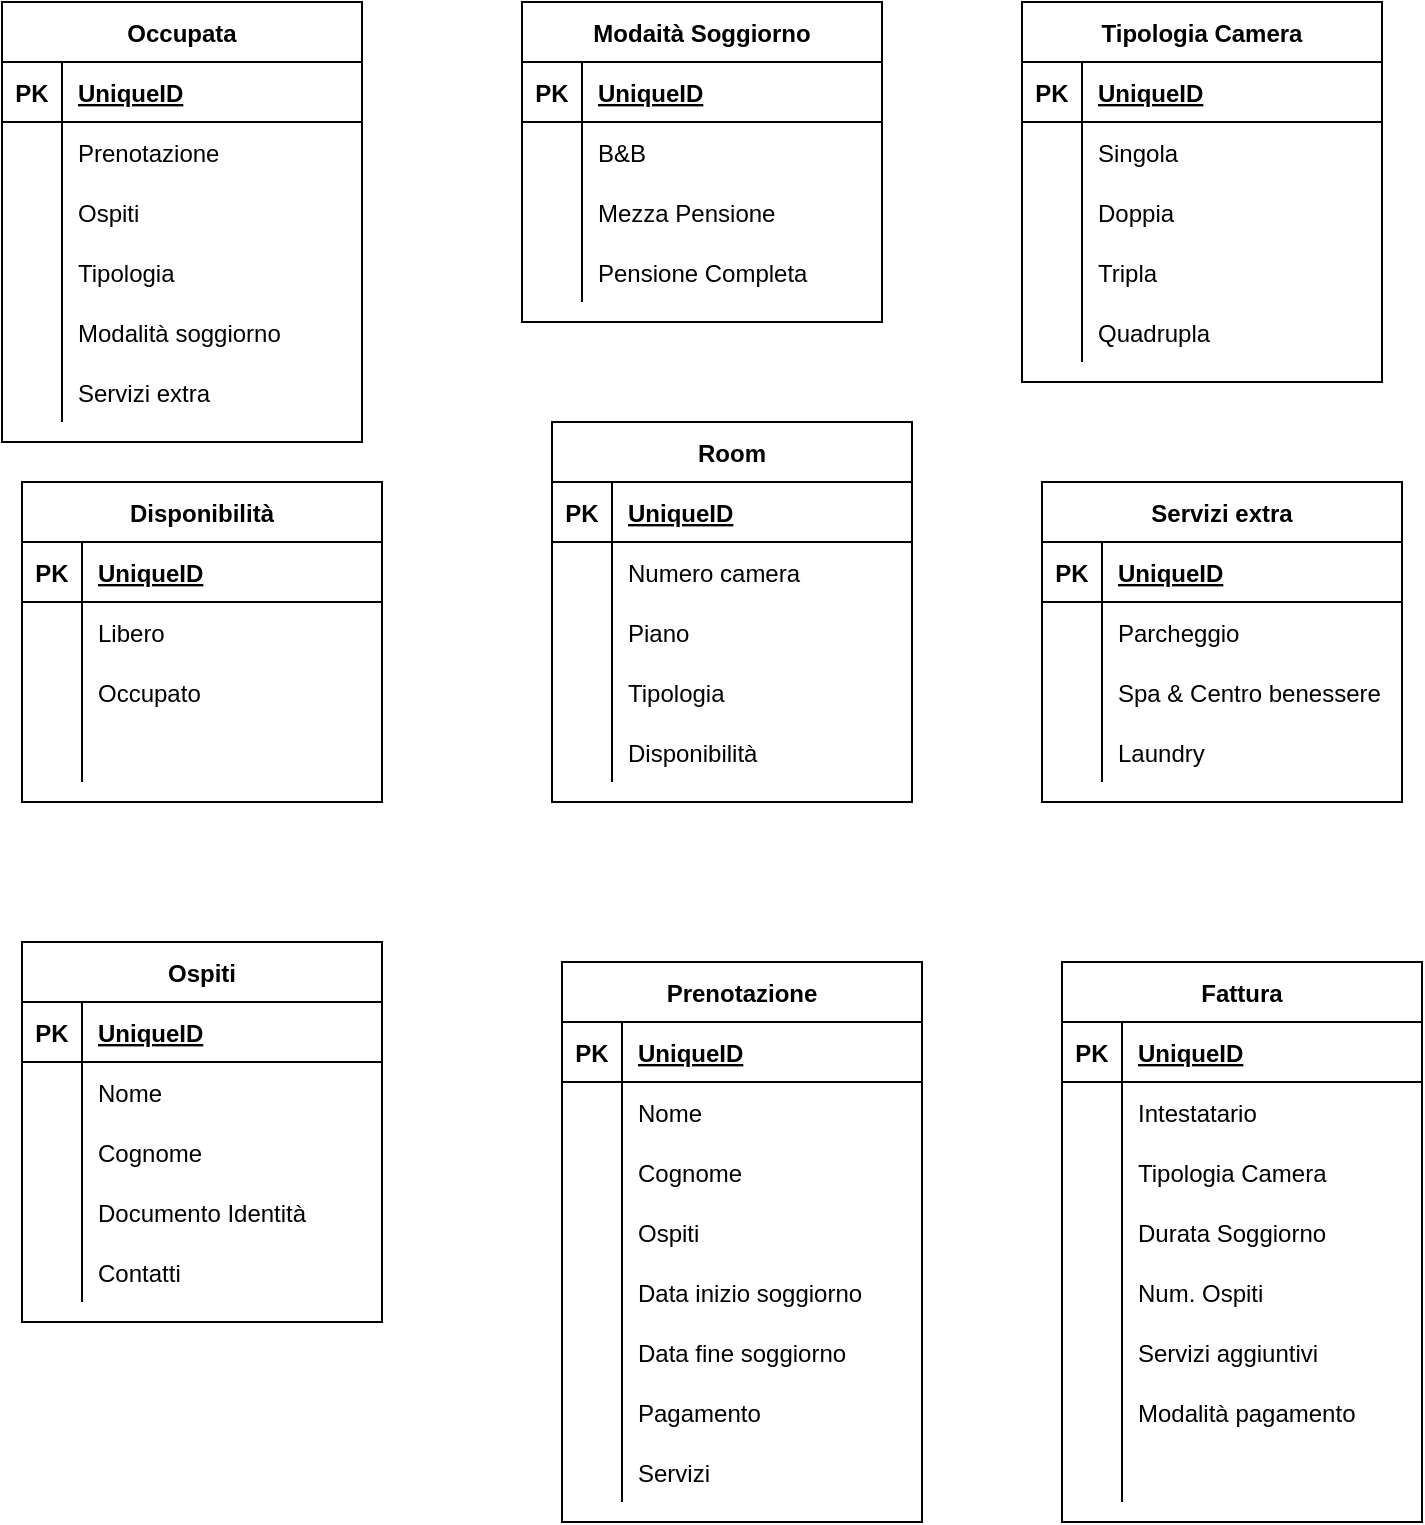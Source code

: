 <mxfile version="13.7.9" type="device"><diagram id="R2lEEEUBdFMjLlhIrx00" name="Page-1"><mxGraphModel dx="1086" dy="806" grid="1" gridSize="10" guides="1" tooltips="1" connect="1" arrows="1" fold="1" page="1" pageScale="1" pageWidth="850" pageHeight="1100" math="0" shadow="0" extFonts="Permanent Marker^https://fonts.googleapis.com/css?family=Permanent+Marker"><root><mxCell id="0"/><mxCell id="1" parent="0"/><mxCell id="8JOzGyw3Q2rwwjEbt0hc-1" value="Room" style="shape=table;startSize=30;container=1;collapsible=1;childLayout=tableLayout;fixedRows=1;rowLines=0;fontStyle=1;align=center;resizeLast=1;" vertex="1" parent="1"><mxGeometry x="335" y="290" width="180" height="190" as="geometry"/></mxCell><mxCell id="8JOzGyw3Q2rwwjEbt0hc-2" value="" style="shape=partialRectangle;collapsible=0;dropTarget=0;pointerEvents=0;fillColor=none;top=0;left=0;bottom=1;right=0;points=[[0,0.5],[1,0.5]];portConstraint=eastwest;" vertex="1" parent="8JOzGyw3Q2rwwjEbt0hc-1"><mxGeometry y="30" width="180" height="30" as="geometry"/></mxCell><mxCell id="8JOzGyw3Q2rwwjEbt0hc-3" value="PK" style="shape=partialRectangle;connectable=0;fillColor=none;top=0;left=0;bottom=0;right=0;fontStyle=1;overflow=hidden;" vertex="1" parent="8JOzGyw3Q2rwwjEbt0hc-2"><mxGeometry width="30" height="30" as="geometry"/></mxCell><mxCell id="8JOzGyw3Q2rwwjEbt0hc-4" value="UniqueID" style="shape=partialRectangle;connectable=0;fillColor=none;top=0;left=0;bottom=0;right=0;align=left;spacingLeft=6;fontStyle=5;overflow=hidden;" vertex="1" parent="8JOzGyw3Q2rwwjEbt0hc-2"><mxGeometry x="30" width="150" height="30" as="geometry"/></mxCell><mxCell id="8JOzGyw3Q2rwwjEbt0hc-5" value="" style="shape=partialRectangle;collapsible=0;dropTarget=0;pointerEvents=0;fillColor=none;top=0;left=0;bottom=0;right=0;points=[[0,0.5],[1,0.5]];portConstraint=eastwest;" vertex="1" parent="8JOzGyw3Q2rwwjEbt0hc-1"><mxGeometry y="60" width="180" height="30" as="geometry"/></mxCell><mxCell id="8JOzGyw3Q2rwwjEbt0hc-6" value="" style="shape=partialRectangle;connectable=0;fillColor=none;top=0;left=0;bottom=0;right=0;editable=1;overflow=hidden;" vertex="1" parent="8JOzGyw3Q2rwwjEbt0hc-5"><mxGeometry width="30" height="30" as="geometry"/></mxCell><mxCell id="8JOzGyw3Q2rwwjEbt0hc-7" value="Numero camera" style="shape=partialRectangle;connectable=0;fillColor=none;top=0;left=0;bottom=0;right=0;align=left;spacingLeft=6;overflow=hidden;" vertex="1" parent="8JOzGyw3Q2rwwjEbt0hc-5"><mxGeometry x="30" width="150" height="30" as="geometry"/></mxCell><mxCell id="8JOzGyw3Q2rwwjEbt0hc-8" value="" style="shape=partialRectangle;collapsible=0;dropTarget=0;pointerEvents=0;fillColor=none;top=0;left=0;bottom=0;right=0;points=[[0,0.5],[1,0.5]];portConstraint=eastwest;" vertex="1" parent="8JOzGyw3Q2rwwjEbt0hc-1"><mxGeometry y="90" width="180" height="30" as="geometry"/></mxCell><mxCell id="8JOzGyw3Q2rwwjEbt0hc-9" value="" style="shape=partialRectangle;connectable=0;fillColor=none;top=0;left=0;bottom=0;right=0;editable=1;overflow=hidden;" vertex="1" parent="8JOzGyw3Q2rwwjEbt0hc-8"><mxGeometry width="30" height="30" as="geometry"/></mxCell><mxCell id="8JOzGyw3Q2rwwjEbt0hc-10" value="Piano" style="shape=partialRectangle;connectable=0;fillColor=none;top=0;left=0;bottom=0;right=0;align=left;spacingLeft=6;overflow=hidden;" vertex="1" parent="8JOzGyw3Q2rwwjEbt0hc-8"><mxGeometry x="30" width="150" height="30" as="geometry"/></mxCell><mxCell id="8JOzGyw3Q2rwwjEbt0hc-18" style="shape=partialRectangle;collapsible=0;dropTarget=0;pointerEvents=0;fillColor=none;top=0;left=0;bottom=0;right=0;points=[[0,0.5],[1,0.5]];portConstraint=eastwest;" vertex="1" parent="8JOzGyw3Q2rwwjEbt0hc-1"><mxGeometry y="120" width="180" height="30" as="geometry"/></mxCell><mxCell id="8JOzGyw3Q2rwwjEbt0hc-19" style="shape=partialRectangle;connectable=0;fillColor=none;top=0;left=0;bottom=0;right=0;editable=1;overflow=hidden;" vertex="1" parent="8JOzGyw3Q2rwwjEbt0hc-18"><mxGeometry width="30" height="30" as="geometry"/></mxCell><mxCell id="8JOzGyw3Q2rwwjEbt0hc-20" value="Tipologia" style="shape=partialRectangle;connectable=0;fillColor=none;top=0;left=0;bottom=0;right=0;align=left;spacingLeft=6;overflow=hidden;" vertex="1" parent="8JOzGyw3Q2rwwjEbt0hc-18"><mxGeometry x="30" width="150" height="30" as="geometry"/></mxCell><mxCell id="8JOzGyw3Q2rwwjEbt0hc-11" value="" style="shape=partialRectangle;collapsible=0;dropTarget=0;pointerEvents=0;fillColor=none;top=0;left=0;bottom=0;right=0;points=[[0,0.5],[1,0.5]];portConstraint=eastwest;" vertex="1" parent="8JOzGyw3Q2rwwjEbt0hc-1"><mxGeometry y="150" width="180" height="30" as="geometry"/></mxCell><mxCell id="8JOzGyw3Q2rwwjEbt0hc-12" value="" style="shape=partialRectangle;connectable=0;fillColor=none;top=0;left=0;bottom=0;right=0;editable=1;overflow=hidden;" vertex="1" parent="8JOzGyw3Q2rwwjEbt0hc-11"><mxGeometry width="30" height="30" as="geometry"/></mxCell><mxCell id="8JOzGyw3Q2rwwjEbt0hc-13" value="Disponibilità" style="shape=partialRectangle;connectable=0;fillColor=none;top=0;left=0;bottom=0;right=0;align=left;spacingLeft=6;overflow=hidden;" vertex="1" parent="8JOzGyw3Q2rwwjEbt0hc-11"><mxGeometry x="30" width="150" height="30" as="geometry"/></mxCell><mxCell id="8JOzGyw3Q2rwwjEbt0hc-21" value="Tipologia Camera" style="shape=table;startSize=30;container=1;collapsible=1;childLayout=tableLayout;fixedRows=1;rowLines=0;fontStyle=1;align=center;resizeLast=1;" vertex="1" parent="1"><mxGeometry x="570" y="80" width="180" height="190" as="geometry"/></mxCell><mxCell id="8JOzGyw3Q2rwwjEbt0hc-22" value="" style="shape=partialRectangle;collapsible=0;dropTarget=0;pointerEvents=0;fillColor=none;top=0;left=0;bottom=1;right=0;points=[[0,0.5],[1,0.5]];portConstraint=eastwest;" vertex="1" parent="8JOzGyw3Q2rwwjEbt0hc-21"><mxGeometry y="30" width="180" height="30" as="geometry"/></mxCell><mxCell id="8JOzGyw3Q2rwwjEbt0hc-23" value="PK" style="shape=partialRectangle;connectable=0;fillColor=none;top=0;left=0;bottom=0;right=0;fontStyle=1;overflow=hidden;" vertex="1" parent="8JOzGyw3Q2rwwjEbt0hc-22"><mxGeometry width="30" height="30" as="geometry"/></mxCell><mxCell id="8JOzGyw3Q2rwwjEbt0hc-24" value="UniqueID" style="shape=partialRectangle;connectable=0;fillColor=none;top=0;left=0;bottom=0;right=0;align=left;spacingLeft=6;fontStyle=5;overflow=hidden;" vertex="1" parent="8JOzGyw3Q2rwwjEbt0hc-22"><mxGeometry x="30" width="150" height="30" as="geometry"/></mxCell><mxCell id="8JOzGyw3Q2rwwjEbt0hc-25" value="" style="shape=partialRectangle;collapsible=0;dropTarget=0;pointerEvents=0;fillColor=none;top=0;left=0;bottom=0;right=0;points=[[0,0.5],[1,0.5]];portConstraint=eastwest;" vertex="1" parent="8JOzGyw3Q2rwwjEbt0hc-21"><mxGeometry y="60" width="180" height="30" as="geometry"/></mxCell><mxCell id="8JOzGyw3Q2rwwjEbt0hc-26" value="" style="shape=partialRectangle;connectable=0;fillColor=none;top=0;left=0;bottom=0;right=0;editable=1;overflow=hidden;" vertex="1" parent="8JOzGyw3Q2rwwjEbt0hc-25"><mxGeometry width="30" height="30" as="geometry"/></mxCell><mxCell id="8JOzGyw3Q2rwwjEbt0hc-27" value="Singola" style="shape=partialRectangle;connectable=0;fillColor=none;top=0;left=0;bottom=0;right=0;align=left;spacingLeft=6;overflow=hidden;" vertex="1" parent="8JOzGyw3Q2rwwjEbt0hc-25"><mxGeometry x="30" width="150" height="30" as="geometry"/></mxCell><mxCell id="8JOzGyw3Q2rwwjEbt0hc-28" value="" style="shape=partialRectangle;collapsible=0;dropTarget=0;pointerEvents=0;fillColor=none;top=0;left=0;bottom=0;right=0;points=[[0,0.5],[1,0.5]];portConstraint=eastwest;" vertex="1" parent="8JOzGyw3Q2rwwjEbt0hc-21"><mxGeometry y="90" width="180" height="30" as="geometry"/></mxCell><mxCell id="8JOzGyw3Q2rwwjEbt0hc-29" value="" style="shape=partialRectangle;connectable=0;fillColor=none;top=0;left=0;bottom=0;right=0;editable=1;overflow=hidden;" vertex="1" parent="8JOzGyw3Q2rwwjEbt0hc-28"><mxGeometry width="30" height="30" as="geometry"/></mxCell><mxCell id="8JOzGyw3Q2rwwjEbt0hc-30" value="Doppia" style="shape=partialRectangle;connectable=0;fillColor=none;top=0;left=0;bottom=0;right=0;align=left;spacingLeft=6;overflow=hidden;" vertex="1" parent="8JOzGyw3Q2rwwjEbt0hc-28"><mxGeometry x="30" width="150" height="30" as="geometry"/></mxCell><mxCell id="8JOzGyw3Q2rwwjEbt0hc-31" value="" style="shape=partialRectangle;collapsible=0;dropTarget=0;pointerEvents=0;fillColor=none;top=0;left=0;bottom=0;right=0;points=[[0,0.5],[1,0.5]];portConstraint=eastwest;" vertex="1" parent="8JOzGyw3Q2rwwjEbt0hc-21"><mxGeometry y="120" width="180" height="30" as="geometry"/></mxCell><mxCell id="8JOzGyw3Q2rwwjEbt0hc-32" value="" style="shape=partialRectangle;connectable=0;fillColor=none;top=0;left=0;bottom=0;right=0;editable=1;overflow=hidden;" vertex="1" parent="8JOzGyw3Q2rwwjEbt0hc-31"><mxGeometry width="30" height="30" as="geometry"/></mxCell><mxCell id="8JOzGyw3Q2rwwjEbt0hc-33" value="Tripla" style="shape=partialRectangle;connectable=0;fillColor=none;top=0;left=0;bottom=0;right=0;align=left;spacingLeft=6;overflow=hidden;" vertex="1" parent="8JOzGyw3Q2rwwjEbt0hc-31"><mxGeometry x="30" width="150" height="30" as="geometry"/></mxCell><mxCell id="8JOzGyw3Q2rwwjEbt0hc-34" style="shape=partialRectangle;collapsible=0;dropTarget=0;pointerEvents=0;fillColor=none;top=0;left=0;bottom=0;right=0;points=[[0,0.5],[1,0.5]];portConstraint=eastwest;" vertex="1" parent="8JOzGyw3Q2rwwjEbt0hc-21"><mxGeometry y="150" width="180" height="30" as="geometry"/></mxCell><mxCell id="8JOzGyw3Q2rwwjEbt0hc-35" style="shape=partialRectangle;connectable=0;fillColor=none;top=0;left=0;bottom=0;right=0;editable=1;overflow=hidden;" vertex="1" parent="8JOzGyw3Q2rwwjEbt0hc-34"><mxGeometry width="30" height="30" as="geometry"/></mxCell><mxCell id="8JOzGyw3Q2rwwjEbt0hc-36" value="Quadrupla" style="shape=partialRectangle;connectable=0;fillColor=none;top=0;left=0;bottom=0;right=0;align=left;spacingLeft=6;overflow=hidden;" vertex="1" parent="8JOzGyw3Q2rwwjEbt0hc-34"><mxGeometry x="30" width="150" height="30" as="geometry"/></mxCell><mxCell id="8JOzGyw3Q2rwwjEbt0hc-50" value="Disponibilità" style="shape=table;startSize=30;container=1;collapsible=1;childLayout=tableLayout;fixedRows=1;rowLines=0;fontStyle=1;align=center;resizeLast=1;" vertex="1" parent="1"><mxGeometry x="70" y="320" width="180" height="160" as="geometry"/></mxCell><mxCell id="8JOzGyw3Q2rwwjEbt0hc-51" value="" style="shape=partialRectangle;collapsible=0;dropTarget=0;pointerEvents=0;fillColor=none;top=0;left=0;bottom=1;right=0;points=[[0,0.5],[1,0.5]];portConstraint=eastwest;" vertex="1" parent="8JOzGyw3Q2rwwjEbt0hc-50"><mxGeometry y="30" width="180" height="30" as="geometry"/></mxCell><mxCell id="8JOzGyw3Q2rwwjEbt0hc-52" value="PK" style="shape=partialRectangle;connectable=0;fillColor=none;top=0;left=0;bottom=0;right=0;fontStyle=1;overflow=hidden;" vertex="1" parent="8JOzGyw3Q2rwwjEbt0hc-51"><mxGeometry width="30" height="30" as="geometry"/></mxCell><mxCell id="8JOzGyw3Q2rwwjEbt0hc-53" value="UniqueID" style="shape=partialRectangle;connectable=0;fillColor=none;top=0;left=0;bottom=0;right=0;align=left;spacingLeft=6;fontStyle=5;overflow=hidden;" vertex="1" parent="8JOzGyw3Q2rwwjEbt0hc-51"><mxGeometry x="30" width="150" height="30" as="geometry"/></mxCell><mxCell id="8JOzGyw3Q2rwwjEbt0hc-54" value="" style="shape=partialRectangle;collapsible=0;dropTarget=0;pointerEvents=0;fillColor=none;top=0;left=0;bottom=0;right=0;points=[[0,0.5],[1,0.5]];portConstraint=eastwest;" vertex="1" parent="8JOzGyw3Q2rwwjEbt0hc-50"><mxGeometry y="60" width="180" height="30" as="geometry"/></mxCell><mxCell id="8JOzGyw3Q2rwwjEbt0hc-55" value="" style="shape=partialRectangle;connectable=0;fillColor=none;top=0;left=0;bottom=0;right=0;editable=1;overflow=hidden;" vertex="1" parent="8JOzGyw3Q2rwwjEbt0hc-54"><mxGeometry width="30" height="30" as="geometry"/></mxCell><mxCell id="8JOzGyw3Q2rwwjEbt0hc-56" value="Libero" style="shape=partialRectangle;connectable=0;fillColor=none;top=0;left=0;bottom=0;right=0;align=left;spacingLeft=6;overflow=hidden;" vertex="1" parent="8JOzGyw3Q2rwwjEbt0hc-54"><mxGeometry x="30" width="150" height="30" as="geometry"/></mxCell><mxCell id="8JOzGyw3Q2rwwjEbt0hc-57" value="" style="shape=partialRectangle;collapsible=0;dropTarget=0;pointerEvents=0;fillColor=none;top=0;left=0;bottom=0;right=0;points=[[0,0.5],[1,0.5]];portConstraint=eastwest;" vertex="1" parent="8JOzGyw3Q2rwwjEbt0hc-50"><mxGeometry y="90" width="180" height="30" as="geometry"/></mxCell><mxCell id="8JOzGyw3Q2rwwjEbt0hc-58" value="" style="shape=partialRectangle;connectable=0;fillColor=none;top=0;left=0;bottom=0;right=0;editable=1;overflow=hidden;" vertex="1" parent="8JOzGyw3Q2rwwjEbt0hc-57"><mxGeometry width="30" height="30" as="geometry"/></mxCell><mxCell id="8JOzGyw3Q2rwwjEbt0hc-59" value="Occupato" style="shape=partialRectangle;connectable=0;fillColor=none;top=0;left=0;bottom=0;right=0;align=left;spacingLeft=6;overflow=hidden;" vertex="1" parent="8JOzGyw3Q2rwwjEbt0hc-57"><mxGeometry x="30" width="150" height="30" as="geometry"/></mxCell><mxCell id="8JOzGyw3Q2rwwjEbt0hc-60" value="" style="shape=partialRectangle;collapsible=0;dropTarget=0;pointerEvents=0;fillColor=none;top=0;left=0;bottom=0;right=0;points=[[0,0.5],[1,0.5]];portConstraint=eastwest;" vertex="1" parent="8JOzGyw3Q2rwwjEbt0hc-50"><mxGeometry y="120" width="180" height="30" as="geometry"/></mxCell><mxCell id="8JOzGyw3Q2rwwjEbt0hc-61" value="" style="shape=partialRectangle;connectable=0;fillColor=none;top=0;left=0;bottom=0;right=0;editable=1;overflow=hidden;" vertex="1" parent="8JOzGyw3Q2rwwjEbt0hc-60"><mxGeometry width="30" height="30" as="geometry"/></mxCell><mxCell id="8JOzGyw3Q2rwwjEbt0hc-62" value="" style="shape=partialRectangle;connectable=0;fillColor=none;top=0;left=0;bottom=0;right=0;align=left;spacingLeft=6;overflow=hidden;" vertex="1" parent="8JOzGyw3Q2rwwjEbt0hc-60"><mxGeometry x="30" width="150" height="30" as="geometry"/></mxCell><mxCell id="8JOzGyw3Q2rwwjEbt0hc-63" value="Ospiti" style="shape=table;startSize=30;container=1;collapsible=1;childLayout=tableLayout;fixedRows=1;rowLines=0;fontStyle=1;align=center;resizeLast=1;" vertex="1" parent="1"><mxGeometry x="70" y="550" width="180" height="190" as="geometry"/></mxCell><mxCell id="8JOzGyw3Q2rwwjEbt0hc-64" value="" style="shape=partialRectangle;collapsible=0;dropTarget=0;pointerEvents=0;fillColor=none;top=0;left=0;bottom=1;right=0;points=[[0,0.5],[1,0.5]];portConstraint=eastwest;" vertex="1" parent="8JOzGyw3Q2rwwjEbt0hc-63"><mxGeometry y="30" width="180" height="30" as="geometry"/></mxCell><mxCell id="8JOzGyw3Q2rwwjEbt0hc-65" value="PK" style="shape=partialRectangle;connectable=0;fillColor=none;top=0;left=0;bottom=0;right=0;fontStyle=1;overflow=hidden;" vertex="1" parent="8JOzGyw3Q2rwwjEbt0hc-64"><mxGeometry width="30" height="30" as="geometry"/></mxCell><mxCell id="8JOzGyw3Q2rwwjEbt0hc-66" value="UniqueID" style="shape=partialRectangle;connectable=0;fillColor=none;top=0;left=0;bottom=0;right=0;align=left;spacingLeft=6;fontStyle=5;overflow=hidden;" vertex="1" parent="8JOzGyw3Q2rwwjEbt0hc-64"><mxGeometry x="30" width="150" height="30" as="geometry"/></mxCell><mxCell id="8JOzGyw3Q2rwwjEbt0hc-67" value="" style="shape=partialRectangle;collapsible=0;dropTarget=0;pointerEvents=0;fillColor=none;top=0;left=0;bottom=0;right=0;points=[[0,0.5],[1,0.5]];portConstraint=eastwest;" vertex="1" parent="8JOzGyw3Q2rwwjEbt0hc-63"><mxGeometry y="60" width="180" height="30" as="geometry"/></mxCell><mxCell id="8JOzGyw3Q2rwwjEbt0hc-68" value="" style="shape=partialRectangle;connectable=0;fillColor=none;top=0;left=0;bottom=0;right=0;editable=1;overflow=hidden;" vertex="1" parent="8JOzGyw3Q2rwwjEbt0hc-67"><mxGeometry width="30" height="30" as="geometry"/></mxCell><mxCell id="8JOzGyw3Q2rwwjEbt0hc-69" value="Nome" style="shape=partialRectangle;connectable=0;fillColor=none;top=0;left=0;bottom=0;right=0;align=left;spacingLeft=6;overflow=hidden;" vertex="1" parent="8JOzGyw3Q2rwwjEbt0hc-67"><mxGeometry x="30" width="150" height="30" as="geometry"/></mxCell><mxCell id="8JOzGyw3Q2rwwjEbt0hc-70" value="" style="shape=partialRectangle;collapsible=0;dropTarget=0;pointerEvents=0;fillColor=none;top=0;left=0;bottom=0;right=0;points=[[0,0.5],[1,0.5]];portConstraint=eastwest;" vertex="1" parent="8JOzGyw3Q2rwwjEbt0hc-63"><mxGeometry y="90" width="180" height="30" as="geometry"/></mxCell><mxCell id="8JOzGyw3Q2rwwjEbt0hc-71" value="" style="shape=partialRectangle;connectable=0;fillColor=none;top=0;left=0;bottom=0;right=0;editable=1;overflow=hidden;" vertex="1" parent="8JOzGyw3Q2rwwjEbt0hc-70"><mxGeometry width="30" height="30" as="geometry"/></mxCell><mxCell id="8JOzGyw3Q2rwwjEbt0hc-72" value="Cognome" style="shape=partialRectangle;connectable=0;fillColor=none;top=0;left=0;bottom=0;right=0;align=left;spacingLeft=6;overflow=hidden;" vertex="1" parent="8JOzGyw3Q2rwwjEbt0hc-70"><mxGeometry x="30" width="150" height="30" as="geometry"/></mxCell><mxCell id="8JOzGyw3Q2rwwjEbt0hc-73" value="" style="shape=partialRectangle;collapsible=0;dropTarget=0;pointerEvents=0;fillColor=none;top=0;left=0;bottom=0;right=0;points=[[0,0.5],[1,0.5]];portConstraint=eastwest;" vertex="1" parent="8JOzGyw3Q2rwwjEbt0hc-63"><mxGeometry y="120" width="180" height="30" as="geometry"/></mxCell><mxCell id="8JOzGyw3Q2rwwjEbt0hc-74" value="" style="shape=partialRectangle;connectable=0;fillColor=none;top=0;left=0;bottom=0;right=0;editable=1;overflow=hidden;" vertex="1" parent="8JOzGyw3Q2rwwjEbt0hc-73"><mxGeometry width="30" height="30" as="geometry"/></mxCell><mxCell id="8JOzGyw3Q2rwwjEbt0hc-75" value="Documento Identità" style="shape=partialRectangle;connectable=0;fillColor=none;top=0;left=0;bottom=0;right=0;align=left;spacingLeft=6;overflow=hidden;" vertex="1" parent="8JOzGyw3Q2rwwjEbt0hc-73"><mxGeometry x="30" width="150" height="30" as="geometry"/></mxCell><mxCell id="8JOzGyw3Q2rwwjEbt0hc-76" style="shape=partialRectangle;collapsible=0;dropTarget=0;pointerEvents=0;fillColor=none;top=0;left=0;bottom=0;right=0;points=[[0,0.5],[1,0.5]];portConstraint=eastwest;" vertex="1" parent="8JOzGyw3Q2rwwjEbt0hc-63"><mxGeometry y="150" width="180" height="30" as="geometry"/></mxCell><mxCell id="8JOzGyw3Q2rwwjEbt0hc-77" style="shape=partialRectangle;connectable=0;fillColor=none;top=0;left=0;bottom=0;right=0;editable=1;overflow=hidden;" vertex="1" parent="8JOzGyw3Q2rwwjEbt0hc-76"><mxGeometry width="30" height="30" as="geometry"/></mxCell><mxCell id="8JOzGyw3Q2rwwjEbt0hc-78" value="Contatti" style="shape=partialRectangle;connectable=0;fillColor=none;top=0;left=0;bottom=0;right=0;align=left;spacingLeft=6;overflow=hidden;" vertex="1" parent="8JOzGyw3Q2rwwjEbt0hc-76"><mxGeometry x="30" width="150" height="30" as="geometry"/></mxCell><mxCell id="8JOzGyw3Q2rwwjEbt0hc-79" value="Prenotazione" style="shape=table;startSize=30;container=1;collapsible=1;childLayout=tableLayout;fixedRows=1;rowLines=0;fontStyle=1;align=center;resizeLast=1;" vertex="1" parent="1"><mxGeometry x="340" y="560" width="180" height="280" as="geometry"/></mxCell><mxCell id="8JOzGyw3Q2rwwjEbt0hc-80" value="" style="shape=partialRectangle;collapsible=0;dropTarget=0;pointerEvents=0;fillColor=none;top=0;left=0;bottom=1;right=0;points=[[0,0.5],[1,0.5]];portConstraint=eastwest;" vertex="1" parent="8JOzGyw3Q2rwwjEbt0hc-79"><mxGeometry y="30" width="180" height="30" as="geometry"/></mxCell><mxCell id="8JOzGyw3Q2rwwjEbt0hc-81" value="PK" style="shape=partialRectangle;connectable=0;fillColor=none;top=0;left=0;bottom=0;right=0;fontStyle=1;overflow=hidden;" vertex="1" parent="8JOzGyw3Q2rwwjEbt0hc-80"><mxGeometry width="30" height="30" as="geometry"/></mxCell><mxCell id="8JOzGyw3Q2rwwjEbt0hc-82" value="UniqueID" style="shape=partialRectangle;connectable=0;fillColor=none;top=0;left=0;bottom=0;right=0;align=left;spacingLeft=6;fontStyle=5;overflow=hidden;" vertex="1" parent="8JOzGyw3Q2rwwjEbt0hc-80"><mxGeometry x="30" width="150" height="30" as="geometry"/></mxCell><mxCell id="8JOzGyw3Q2rwwjEbt0hc-83" value="" style="shape=partialRectangle;collapsible=0;dropTarget=0;pointerEvents=0;fillColor=none;top=0;left=0;bottom=0;right=0;points=[[0,0.5],[1,0.5]];portConstraint=eastwest;" vertex="1" parent="8JOzGyw3Q2rwwjEbt0hc-79"><mxGeometry y="60" width="180" height="30" as="geometry"/></mxCell><mxCell id="8JOzGyw3Q2rwwjEbt0hc-84" value="" style="shape=partialRectangle;connectable=0;fillColor=none;top=0;left=0;bottom=0;right=0;editable=1;overflow=hidden;" vertex="1" parent="8JOzGyw3Q2rwwjEbt0hc-83"><mxGeometry width="30" height="30" as="geometry"/></mxCell><mxCell id="8JOzGyw3Q2rwwjEbt0hc-85" value="Nome" style="shape=partialRectangle;connectable=0;fillColor=none;top=0;left=0;bottom=0;right=0;align=left;spacingLeft=6;overflow=hidden;" vertex="1" parent="8JOzGyw3Q2rwwjEbt0hc-83"><mxGeometry x="30" width="150" height="30" as="geometry"/></mxCell><mxCell id="8JOzGyw3Q2rwwjEbt0hc-86" value="" style="shape=partialRectangle;collapsible=0;dropTarget=0;pointerEvents=0;fillColor=none;top=0;left=0;bottom=0;right=0;points=[[0,0.5],[1,0.5]];portConstraint=eastwest;" vertex="1" parent="8JOzGyw3Q2rwwjEbt0hc-79"><mxGeometry y="90" width="180" height="30" as="geometry"/></mxCell><mxCell id="8JOzGyw3Q2rwwjEbt0hc-87" value="" style="shape=partialRectangle;connectable=0;fillColor=none;top=0;left=0;bottom=0;right=0;editable=1;overflow=hidden;" vertex="1" parent="8JOzGyw3Q2rwwjEbt0hc-86"><mxGeometry width="30" height="30" as="geometry"/></mxCell><mxCell id="8JOzGyw3Q2rwwjEbt0hc-88" value="Cognome" style="shape=partialRectangle;connectable=0;fillColor=none;top=0;left=0;bottom=0;right=0;align=left;spacingLeft=6;overflow=hidden;" vertex="1" parent="8JOzGyw3Q2rwwjEbt0hc-86"><mxGeometry x="30" width="150" height="30" as="geometry"/></mxCell><mxCell id="8JOzGyw3Q2rwwjEbt0hc-89" value="" style="shape=partialRectangle;collapsible=0;dropTarget=0;pointerEvents=0;fillColor=none;top=0;left=0;bottom=0;right=0;points=[[0,0.5],[1,0.5]];portConstraint=eastwest;" vertex="1" parent="8JOzGyw3Q2rwwjEbt0hc-79"><mxGeometry y="120" width="180" height="30" as="geometry"/></mxCell><mxCell id="8JOzGyw3Q2rwwjEbt0hc-90" value="" style="shape=partialRectangle;connectable=0;fillColor=none;top=0;left=0;bottom=0;right=0;editable=1;overflow=hidden;" vertex="1" parent="8JOzGyw3Q2rwwjEbt0hc-89"><mxGeometry width="30" height="30" as="geometry"/></mxCell><mxCell id="8JOzGyw3Q2rwwjEbt0hc-91" value="Ospiti" style="shape=partialRectangle;connectable=0;fillColor=none;top=0;left=0;bottom=0;right=0;align=left;spacingLeft=6;overflow=hidden;" vertex="1" parent="8JOzGyw3Q2rwwjEbt0hc-89"><mxGeometry x="30" width="150" height="30" as="geometry"/></mxCell><mxCell id="8JOzGyw3Q2rwwjEbt0hc-92" style="shape=partialRectangle;collapsible=0;dropTarget=0;pointerEvents=0;fillColor=none;top=0;left=0;bottom=0;right=0;points=[[0,0.5],[1,0.5]];portConstraint=eastwest;" vertex="1" parent="8JOzGyw3Q2rwwjEbt0hc-79"><mxGeometry y="150" width="180" height="30" as="geometry"/></mxCell><mxCell id="8JOzGyw3Q2rwwjEbt0hc-93" style="shape=partialRectangle;connectable=0;fillColor=none;top=0;left=0;bottom=0;right=0;editable=1;overflow=hidden;" vertex="1" parent="8JOzGyw3Q2rwwjEbt0hc-92"><mxGeometry width="30" height="30" as="geometry"/></mxCell><mxCell id="8JOzGyw3Q2rwwjEbt0hc-94" value="Data inizio soggiorno" style="shape=partialRectangle;connectable=0;fillColor=none;top=0;left=0;bottom=0;right=0;align=left;spacingLeft=6;overflow=hidden;" vertex="1" parent="8JOzGyw3Q2rwwjEbt0hc-92"><mxGeometry x="30" width="150" height="30" as="geometry"/></mxCell><mxCell id="8JOzGyw3Q2rwwjEbt0hc-95" style="shape=partialRectangle;collapsible=0;dropTarget=0;pointerEvents=0;fillColor=none;top=0;left=0;bottom=0;right=0;points=[[0,0.5],[1,0.5]];portConstraint=eastwest;" vertex="1" parent="8JOzGyw3Q2rwwjEbt0hc-79"><mxGeometry y="180" width="180" height="30" as="geometry"/></mxCell><mxCell id="8JOzGyw3Q2rwwjEbt0hc-96" style="shape=partialRectangle;connectable=0;fillColor=none;top=0;left=0;bottom=0;right=0;editable=1;overflow=hidden;" vertex="1" parent="8JOzGyw3Q2rwwjEbt0hc-95"><mxGeometry width="30" height="30" as="geometry"/></mxCell><mxCell id="8JOzGyw3Q2rwwjEbt0hc-97" value="Data fine soggiorno" style="shape=partialRectangle;connectable=0;fillColor=none;top=0;left=0;bottom=0;right=0;align=left;spacingLeft=6;overflow=hidden;" vertex="1" parent="8JOzGyw3Q2rwwjEbt0hc-95"><mxGeometry x="30" width="150" height="30" as="geometry"/></mxCell><mxCell id="8JOzGyw3Q2rwwjEbt0hc-98" style="shape=partialRectangle;collapsible=0;dropTarget=0;pointerEvents=0;fillColor=none;top=0;left=0;bottom=0;right=0;points=[[0,0.5],[1,0.5]];portConstraint=eastwest;" vertex="1" parent="8JOzGyw3Q2rwwjEbt0hc-79"><mxGeometry y="210" width="180" height="30" as="geometry"/></mxCell><mxCell id="8JOzGyw3Q2rwwjEbt0hc-99" style="shape=partialRectangle;connectable=0;fillColor=none;top=0;left=0;bottom=0;right=0;editable=1;overflow=hidden;" vertex="1" parent="8JOzGyw3Q2rwwjEbt0hc-98"><mxGeometry width="30" height="30" as="geometry"/></mxCell><mxCell id="8JOzGyw3Q2rwwjEbt0hc-100" value="Pagamento" style="shape=partialRectangle;connectable=0;fillColor=none;top=0;left=0;bottom=0;right=0;align=left;spacingLeft=6;overflow=hidden;" vertex="1" parent="8JOzGyw3Q2rwwjEbt0hc-98"><mxGeometry x="30" width="150" height="30" as="geometry"/></mxCell><mxCell id="8JOzGyw3Q2rwwjEbt0hc-114" style="shape=partialRectangle;collapsible=0;dropTarget=0;pointerEvents=0;fillColor=none;top=0;left=0;bottom=0;right=0;points=[[0,0.5],[1,0.5]];portConstraint=eastwest;" vertex="1" parent="8JOzGyw3Q2rwwjEbt0hc-79"><mxGeometry y="240" width="180" height="30" as="geometry"/></mxCell><mxCell id="8JOzGyw3Q2rwwjEbt0hc-115" style="shape=partialRectangle;connectable=0;fillColor=none;top=0;left=0;bottom=0;right=0;editable=1;overflow=hidden;" vertex="1" parent="8JOzGyw3Q2rwwjEbt0hc-114"><mxGeometry width="30" height="30" as="geometry"/></mxCell><mxCell id="8JOzGyw3Q2rwwjEbt0hc-116" value="Servizi" style="shape=partialRectangle;connectable=0;fillColor=none;top=0;left=0;bottom=0;right=0;align=left;spacingLeft=6;overflow=hidden;" vertex="1" parent="8JOzGyw3Q2rwwjEbt0hc-114"><mxGeometry x="30" width="150" height="30" as="geometry"/></mxCell><mxCell id="8JOzGyw3Q2rwwjEbt0hc-101" value="Fattura" style="shape=table;startSize=30;container=1;collapsible=1;childLayout=tableLayout;fixedRows=1;rowLines=0;fontStyle=1;align=center;resizeLast=1;" vertex="1" parent="1"><mxGeometry x="590" y="560" width="180" height="280" as="geometry"/></mxCell><mxCell id="8JOzGyw3Q2rwwjEbt0hc-102" value="" style="shape=partialRectangle;collapsible=0;dropTarget=0;pointerEvents=0;fillColor=none;top=0;left=0;bottom=1;right=0;points=[[0,0.5],[1,0.5]];portConstraint=eastwest;" vertex="1" parent="8JOzGyw3Q2rwwjEbt0hc-101"><mxGeometry y="30" width="180" height="30" as="geometry"/></mxCell><mxCell id="8JOzGyw3Q2rwwjEbt0hc-103" value="PK" style="shape=partialRectangle;connectable=0;fillColor=none;top=0;left=0;bottom=0;right=0;fontStyle=1;overflow=hidden;" vertex="1" parent="8JOzGyw3Q2rwwjEbt0hc-102"><mxGeometry width="30" height="30" as="geometry"/></mxCell><mxCell id="8JOzGyw3Q2rwwjEbt0hc-104" value="UniqueID" style="shape=partialRectangle;connectable=0;fillColor=none;top=0;left=0;bottom=0;right=0;align=left;spacingLeft=6;fontStyle=5;overflow=hidden;" vertex="1" parent="8JOzGyw3Q2rwwjEbt0hc-102"><mxGeometry x="30" width="150" height="30" as="geometry"/></mxCell><mxCell id="8JOzGyw3Q2rwwjEbt0hc-105" value="" style="shape=partialRectangle;collapsible=0;dropTarget=0;pointerEvents=0;fillColor=none;top=0;left=0;bottom=0;right=0;points=[[0,0.5],[1,0.5]];portConstraint=eastwest;" vertex="1" parent="8JOzGyw3Q2rwwjEbt0hc-101"><mxGeometry y="60" width="180" height="30" as="geometry"/></mxCell><mxCell id="8JOzGyw3Q2rwwjEbt0hc-106" value="" style="shape=partialRectangle;connectable=0;fillColor=none;top=0;left=0;bottom=0;right=0;editable=1;overflow=hidden;" vertex="1" parent="8JOzGyw3Q2rwwjEbt0hc-105"><mxGeometry width="30" height="30" as="geometry"/></mxCell><mxCell id="8JOzGyw3Q2rwwjEbt0hc-107" value="Intestatario" style="shape=partialRectangle;connectable=0;fillColor=none;top=0;left=0;bottom=0;right=0;align=left;spacingLeft=6;overflow=hidden;" vertex="1" parent="8JOzGyw3Q2rwwjEbt0hc-105"><mxGeometry x="30" width="150" height="30" as="geometry"/></mxCell><mxCell id="8JOzGyw3Q2rwwjEbt0hc-111" value="" style="shape=partialRectangle;collapsible=0;dropTarget=0;pointerEvents=0;fillColor=none;top=0;left=0;bottom=0;right=0;points=[[0,0.5],[1,0.5]];portConstraint=eastwest;" vertex="1" parent="8JOzGyw3Q2rwwjEbt0hc-101"><mxGeometry y="90" width="180" height="30" as="geometry"/></mxCell><mxCell id="8JOzGyw3Q2rwwjEbt0hc-112" value="" style="shape=partialRectangle;connectable=0;fillColor=none;top=0;left=0;bottom=0;right=0;editable=1;overflow=hidden;" vertex="1" parent="8JOzGyw3Q2rwwjEbt0hc-111"><mxGeometry width="30" height="30" as="geometry"/></mxCell><mxCell id="8JOzGyw3Q2rwwjEbt0hc-113" value="Tipologia Camera" style="shape=partialRectangle;connectable=0;fillColor=none;top=0;left=0;bottom=0;right=0;align=left;spacingLeft=6;overflow=hidden;" vertex="1" parent="8JOzGyw3Q2rwwjEbt0hc-111"><mxGeometry x="30" width="150" height="30" as="geometry"/></mxCell><mxCell id="8JOzGyw3Q2rwwjEbt0hc-108" value="" style="shape=partialRectangle;collapsible=0;dropTarget=0;pointerEvents=0;fillColor=none;top=0;left=0;bottom=0;right=0;points=[[0,0.5],[1,0.5]];portConstraint=eastwest;" vertex="1" parent="8JOzGyw3Q2rwwjEbt0hc-101"><mxGeometry y="120" width="180" height="30" as="geometry"/></mxCell><mxCell id="8JOzGyw3Q2rwwjEbt0hc-109" value="" style="shape=partialRectangle;connectable=0;fillColor=none;top=0;left=0;bottom=0;right=0;editable=1;overflow=hidden;" vertex="1" parent="8JOzGyw3Q2rwwjEbt0hc-108"><mxGeometry width="30" height="30" as="geometry"/></mxCell><mxCell id="8JOzGyw3Q2rwwjEbt0hc-110" value="Durata Soggiorno" style="shape=partialRectangle;connectable=0;fillColor=none;top=0;left=0;bottom=0;right=0;align=left;spacingLeft=6;overflow=hidden;" vertex="1" parent="8JOzGyw3Q2rwwjEbt0hc-108"><mxGeometry x="30" width="150" height="30" as="geometry"/></mxCell><mxCell id="8JOzGyw3Q2rwwjEbt0hc-117" style="shape=partialRectangle;collapsible=0;dropTarget=0;pointerEvents=0;fillColor=none;top=0;left=0;bottom=0;right=0;points=[[0,0.5],[1,0.5]];portConstraint=eastwest;" vertex="1" parent="8JOzGyw3Q2rwwjEbt0hc-101"><mxGeometry y="150" width="180" height="30" as="geometry"/></mxCell><mxCell id="8JOzGyw3Q2rwwjEbt0hc-118" style="shape=partialRectangle;connectable=0;fillColor=none;top=0;left=0;bottom=0;right=0;editable=1;overflow=hidden;" vertex="1" parent="8JOzGyw3Q2rwwjEbt0hc-117"><mxGeometry width="30" height="30" as="geometry"/></mxCell><mxCell id="8JOzGyw3Q2rwwjEbt0hc-119" value="Num. Ospiti" style="shape=partialRectangle;connectable=0;fillColor=none;top=0;left=0;bottom=0;right=0;align=left;spacingLeft=6;overflow=hidden;" vertex="1" parent="8JOzGyw3Q2rwwjEbt0hc-117"><mxGeometry x="30" width="150" height="30" as="geometry"/></mxCell><mxCell id="8JOzGyw3Q2rwwjEbt0hc-120" style="shape=partialRectangle;collapsible=0;dropTarget=0;pointerEvents=0;fillColor=none;top=0;left=0;bottom=0;right=0;points=[[0,0.5],[1,0.5]];portConstraint=eastwest;" vertex="1" parent="8JOzGyw3Q2rwwjEbt0hc-101"><mxGeometry y="180" width="180" height="30" as="geometry"/></mxCell><mxCell id="8JOzGyw3Q2rwwjEbt0hc-121" style="shape=partialRectangle;connectable=0;fillColor=none;top=0;left=0;bottom=0;right=0;editable=1;overflow=hidden;" vertex="1" parent="8JOzGyw3Q2rwwjEbt0hc-120"><mxGeometry width="30" height="30" as="geometry"/></mxCell><mxCell id="8JOzGyw3Q2rwwjEbt0hc-122" value="Servizi aggiuntivi" style="shape=partialRectangle;connectable=0;fillColor=none;top=0;left=0;bottom=0;right=0;align=left;spacingLeft=6;overflow=hidden;" vertex="1" parent="8JOzGyw3Q2rwwjEbt0hc-120"><mxGeometry x="30" width="150" height="30" as="geometry"/></mxCell><mxCell id="8JOzGyw3Q2rwwjEbt0hc-126" style="shape=partialRectangle;collapsible=0;dropTarget=0;pointerEvents=0;fillColor=none;top=0;left=0;bottom=0;right=0;points=[[0,0.5],[1,0.5]];portConstraint=eastwest;" vertex="1" parent="8JOzGyw3Q2rwwjEbt0hc-101"><mxGeometry y="210" width="180" height="30" as="geometry"/></mxCell><mxCell id="8JOzGyw3Q2rwwjEbt0hc-127" style="shape=partialRectangle;connectable=0;fillColor=none;top=0;left=0;bottom=0;right=0;editable=1;overflow=hidden;" vertex="1" parent="8JOzGyw3Q2rwwjEbt0hc-126"><mxGeometry width="30" height="30" as="geometry"/></mxCell><mxCell id="8JOzGyw3Q2rwwjEbt0hc-128" value="Modalità pagamento" style="shape=partialRectangle;connectable=0;fillColor=none;top=0;left=0;bottom=0;right=0;align=left;spacingLeft=6;overflow=hidden;" vertex="1" parent="8JOzGyw3Q2rwwjEbt0hc-126"><mxGeometry x="30" width="150" height="30" as="geometry"/></mxCell><mxCell id="8JOzGyw3Q2rwwjEbt0hc-123" style="shape=partialRectangle;collapsible=0;dropTarget=0;pointerEvents=0;fillColor=none;top=0;left=0;bottom=0;right=0;points=[[0,0.5],[1,0.5]];portConstraint=eastwest;" vertex="1" parent="8JOzGyw3Q2rwwjEbt0hc-101"><mxGeometry y="240" width="180" height="30" as="geometry"/></mxCell><mxCell id="8JOzGyw3Q2rwwjEbt0hc-124" style="shape=partialRectangle;connectable=0;fillColor=none;top=0;left=0;bottom=0;right=0;editable=1;overflow=hidden;" vertex="1" parent="8JOzGyw3Q2rwwjEbt0hc-123"><mxGeometry width="30" height="30" as="geometry"/></mxCell><mxCell id="8JOzGyw3Q2rwwjEbt0hc-125" style="shape=partialRectangle;connectable=0;fillColor=none;top=0;left=0;bottom=0;right=0;align=left;spacingLeft=6;overflow=hidden;" vertex="1" parent="8JOzGyw3Q2rwwjEbt0hc-123"><mxGeometry x="30" width="150" height="30" as="geometry"/></mxCell><mxCell id="8JOzGyw3Q2rwwjEbt0hc-129" value="Servizi extra" style="shape=table;startSize=30;container=1;collapsible=1;childLayout=tableLayout;fixedRows=1;rowLines=0;fontStyle=1;align=center;resizeLast=1;" vertex="1" parent="1"><mxGeometry x="580" y="320" width="180" height="160" as="geometry"/></mxCell><mxCell id="8JOzGyw3Q2rwwjEbt0hc-130" value="" style="shape=partialRectangle;collapsible=0;dropTarget=0;pointerEvents=0;fillColor=none;top=0;left=0;bottom=1;right=0;points=[[0,0.5],[1,0.5]];portConstraint=eastwest;" vertex="1" parent="8JOzGyw3Q2rwwjEbt0hc-129"><mxGeometry y="30" width="180" height="30" as="geometry"/></mxCell><mxCell id="8JOzGyw3Q2rwwjEbt0hc-131" value="PK" style="shape=partialRectangle;connectable=0;fillColor=none;top=0;left=0;bottom=0;right=0;fontStyle=1;overflow=hidden;" vertex="1" parent="8JOzGyw3Q2rwwjEbt0hc-130"><mxGeometry width="30" height="30" as="geometry"/></mxCell><mxCell id="8JOzGyw3Q2rwwjEbt0hc-132" value="UniqueID" style="shape=partialRectangle;connectable=0;fillColor=none;top=0;left=0;bottom=0;right=0;align=left;spacingLeft=6;fontStyle=5;overflow=hidden;" vertex="1" parent="8JOzGyw3Q2rwwjEbt0hc-130"><mxGeometry x="30" width="150" height="30" as="geometry"/></mxCell><mxCell id="8JOzGyw3Q2rwwjEbt0hc-133" value="" style="shape=partialRectangle;collapsible=0;dropTarget=0;pointerEvents=0;fillColor=none;top=0;left=0;bottom=0;right=0;points=[[0,0.5],[1,0.5]];portConstraint=eastwest;" vertex="1" parent="8JOzGyw3Q2rwwjEbt0hc-129"><mxGeometry y="60" width="180" height="30" as="geometry"/></mxCell><mxCell id="8JOzGyw3Q2rwwjEbt0hc-134" value="" style="shape=partialRectangle;connectable=0;fillColor=none;top=0;left=0;bottom=0;right=0;editable=1;overflow=hidden;" vertex="1" parent="8JOzGyw3Q2rwwjEbt0hc-133"><mxGeometry width="30" height="30" as="geometry"/></mxCell><mxCell id="8JOzGyw3Q2rwwjEbt0hc-135" value="Parcheggio" style="shape=partialRectangle;connectable=0;fillColor=none;top=0;left=0;bottom=0;right=0;align=left;spacingLeft=6;overflow=hidden;" vertex="1" parent="8JOzGyw3Q2rwwjEbt0hc-133"><mxGeometry x="30" width="150" height="30" as="geometry"/></mxCell><mxCell id="8JOzGyw3Q2rwwjEbt0hc-136" value="" style="shape=partialRectangle;collapsible=0;dropTarget=0;pointerEvents=0;fillColor=none;top=0;left=0;bottom=0;right=0;points=[[0,0.5],[1,0.5]];portConstraint=eastwest;" vertex="1" parent="8JOzGyw3Q2rwwjEbt0hc-129"><mxGeometry y="90" width="180" height="30" as="geometry"/></mxCell><mxCell id="8JOzGyw3Q2rwwjEbt0hc-137" value="" style="shape=partialRectangle;connectable=0;fillColor=none;top=0;left=0;bottom=0;right=0;editable=1;overflow=hidden;" vertex="1" parent="8JOzGyw3Q2rwwjEbt0hc-136"><mxGeometry width="30" height="30" as="geometry"/></mxCell><mxCell id="8JOzGyw3Q2rwwjEbt0hc-138" value="Spa &amp; Centro benessere" style="shape=partialRectangle;connectable=0;fillColor=none;top=0;left=0;bottom=0;right=0;align=left;spacingLeft=6;overflow=hidden;" vertex="1" parent="8JOzGyw3Q2rwwjEbt0hc-136"><mxGeometry x="30" width="150" height="30" as="geometry"/></mxCell><mxCell id="8JOzGyw3Q2rwwjEbt0hc-139" value="" style="shape=partialRectangle;collapsible=0;dropTarget=0;pointerEvents=0;fillColor=none;top=0;left=0;bottom=0;right=0;points=[[0,0.5],[1,0.5]];portConstraint=eastwest;" vertex="1" parent="8JOzGyw3Q2rwwjEbt0hc-129"><mxGeometry y="120" width="180" height="30" as="geometry"/></mxCell><mxCell id="8JOzGyw3Q2rwwjEbt0hc-140" value="" style="shape=partialRectangle;connectable=0;fillColor=none;top=0;left=0;bottom=0;right=0;editable=1;overflow=hidden;" vertex="1" parent="8JOzGyw3Q2rwwjEbt0hc-139"><mxGeometry width="30" height="30" as="geometry"/></mxCell><mxCell id="8JOzGyw3Q2rwwjEbt0hc-141" value="Laundry" style="shape=partialRectangle;connectable=0;fillColor=none;top=0;left=0;bottom=0;right=0;align=left;spacingLeft=6;overflow=hidden;" vertex="1" parent="8JOzGyw3Q2rwwjEbt0hc-139"><mxGeometry x="30" width="150" height="30" as="geometry"/></mxCell><mxCell id="8JOzGyw3Q2rwwjEbt0hc-37" value="Modaità Soggiorno" style="shape=table;startSize=30;container=1;collapsible=1;childLayout=tableLayout;fixedRows=1;rowLines=0;fontStyle=1;align=center;resizeLast=1;" vertex="1" parent="1"><mxGeometry x="320" y="80" width="180" height="160" as="geometry"/></mxCell><mxCell id="8JOzGyw3Q2rwwjEbt0hc-38" value="" style="shape=partialRectangle;collapsible=0;dropTarget=0;pointerEvents=0;fillColor=none;top=0;left=0;bottom=1;right=0;points=[[0,0.5],[1,0.5]];portConstraint=eastwest;" vertex="1" parent="8JOzGyw3Q2rwwjEbt0hc-37"><mxGeometry y="30" width="180" height="30" as="geometry"/></mxCell><mxCell id="8JOzGyw3Q2rwwjEbt0hc-39" value="PK" style="shape=partialRectangle;connectable=0;fillColor=none;top=0;left=0;bottom=0;right=0;fontStyle=1;overflow=hidden;" vertex="1" parent="8JOzGyw3Q2rwwjEbt0hc-38"><mxGeometry width="30" height="30" as="geometry"/></mxCell><mxCell id="8JOzGyw3Q2rwwjEbt0hc-40" value="UniqueID" style="shape=partialRectangle;connectable=0;fillColor=none;top=0;left=0;bottom=0;right=0;align=left;spacingLeft=6;fontStyle=5;overflow=hidden;" vertex="1" parent="8JOzGyw3Q2rwwjEbt0hc-38"><mxGeometry x="30" width="150" height="30" as="geometry"/></mxCell><mxCell id="8JOzGyw3Q2rwwjEbt0hc-41" value="" style="shape=partialRectangle;collapsible=0;dropTarget=0;pointerEvents=0;fillColor=none;top=0;left=0;bottom=0;right=0;points=[[0,0.5],[1,0.5]];portConstraint=eastwest;" vertex="1" parent="8JOzGyw3Q2rwwjEbt0hc-37"><mxGeometry y="60" width="180" height="30" as="geometry"/></mxCell><mxCell id="8JOzGyw3Q2rwwjEbt0hc-42" value="" style="shape=partialRectangle;connectable=0;fillColor=none;top=0;left=0;bottom=0;right=0;editable=1;overflow=hidden;" vertex="1" parent="8JOzGyw3Q2rwwjEbt0hc-41"><mxGeometry width="30" height="30" as="geometry"/></mxCell><mxCell id="8JOzGyw3Q2rwwjEbt0hc-43" value="B&amp;B" style="shape=partialRectangle;connectable=0;fillColor=none;top=0;left=0;bottom=0;right=0;align=left;spacingLeft=6;overflow=hidden;" vertex="1" parent="8JOzGyw3Q2rwwjEbt0hc-41"><mxGeometry x="30" width="150" height="30" as="geometry"/></mxCell><mxCell id="8JOzGyw3Q2rwwjEbt0hc-44" value="" style="shape=partialRectangle;collapsible=0;dropTarget=0;pointerEvents=0;fillColor=none;top=0;left=0;bottom=0;right=0;points=[[0,0.5],[1,0.5]];portConstraint=eastwest;" vertex="1" parent="8JOzGyw3Q2rwwjEbt0hc-37"><mxGeometry y="90" width="180" height="30" as="geometry"/></mxCell><mxCell id="8JOzGyw3Q2rwwjEbt0hc-45" value="" style="shape=partialRectangle;connectable=0;fillColor=none;top=0;left=0;bottom=0;right=0;editable=1;overflow=hidden;" vertex="1" parent="8JOzGyw3Q2rwwjEbt0hc-44"><mxGeometry width="30" height="30" as="geometry"/></mxCell><mxCell id="8JOzGyw3Q2rwwjEbt0hc-46" value="Mezza Pensione" style="shape=partialRectangle;connectable=0;fillColor=none;top=0;left=0;bottom=0;right=0;align=left;spacingLeft=6;overflow=hidden;" vertex="1" parent="8JOzGyw3Q2rwwjEbt0hc-44"><mxGeometry x="30" width="150" height="30" as="geometry"/></mxCell><mxCell id="8JOzGyw3Q2rwwjEbt0hc-47" value="" style="shape=partialRectangle;collapsible=0;dropTarget=0;pointerEvents=0;fillColor=none;top=0;left=0;bottom=0;right=0;points=[[0,0.5],[1,0.5]];portConstraint=eastwest;" vertex="1" parent="8JOzGyw3Q2rwwjEbt0hc-37"><mxGeometry y="120" width="180" height="30" as="geometry"/></mxCell><mxCell id="8JOzGyw3Q2rwwjEbt0hc-48" value="" style="shape=partialRectangle;connectable=0;fillColor=none;top=0;left=0;bottom=0;right=0;editable=1;overflow=hidden;" vertex="1" parent="8JOzGyw3Q2rwwjEbt0hc-47"><mxGeometry width="30" height="30" as="geometry"/></mxCell><mxCell id="8JOzGyw3Q2rwwjEbt0hc-49" value="Pensione Completa" style="shape=partialRectangle;connectable=0;fillColor=none;top=0;left=0;bottom=0;right=0;align=left;spacingLeft=6;overflow=hidden;" vertex="1" parent="8JOzGyw3Q2rwwjEbt0hc-47"><mxGeometry x="30" width="150" height="30" as="geometry"/></mxCell><mxCell id="8JOzGyw3Q2rwwjEbt0hc-142" value="Occupata" style="shape=table;startSize=30;container=1;collapsible=1;childLayout=tableLayout;fixedRows=1;rowLines=0;fontStyle=1;align=center;resizeLast=1;" vertex="1" parent="1"><mxGeometry x="60" y="80" width="180" height="220" as="geometry"/></mxCell><mxCell id="8JOzGyw3Q2rwwjEbt0hc-143" value="" style="shape=partialRectangle;collapsible=0;dropTarget=0;pointerEvents=0;fillColor=none;top=0;left=0;bottom=1;right=0;points=[[0,0.5],[1,0.5]];portConstraint=eastwest;" vertex="1" parent="8JOzGyw3Q2rwwjEbt0hc-142"><mxGeometry y="30" width="180" height="30" as="geometry"/></mxCell><mxCell id="8JOzGyw3Q2rwwjEbt0hc-144" value="PK" style="shape=partialRectangle;connectable=0;fillColor=none;top=0;left=0;bottom=0;right=0;fontStyle=1;overflow=hidden;" vertex="1" parent="8JOzGyw3Q2rwwjEbt0hc-143"><mxGeometry width="30" height="30" as="geometry"/></mxCell><mxCell id="8JOzGyw3Q2rwwjEbt0hc-145" value="UniqueID" style="shape=partialRectangle;connectable=0;fillColor=none;top=0;left=0;bottom=0;right=0;align=left;spacingLeft=6;fontStyle=5;overflow=hidden;" vertex="1" parent="8JOzGyw3Q2rwwjEbt0hc-143"><mxGeometry x="30" width="150" height="30" as="geometry"/></mxCell><mxCell id="8JOzGyw3Q2rwwjEbt0hc-146" value="" style="shape=partialRectangle;collapsible=0;dropTarget=0;pointerEvents=0;fillColor=none;top=0;left=0;bottom=0;right=0;points=[[0,0.5],[1,0.5]];portConstraint=eastwest;" vertex="1" parent="8JOzGyw3Q2rwwjEbt0hc-142"><mxGeometry y="60" width="180" height="30" as="geometry"/></mxCell><mxCell id="8JOzGyw3Q2rwwjEbt0hc-147" value="" style="shape=partialRectangle;connectable=0;fillColor=none;top=0;left=0;bottom=0;right=0;editable=1;overflow=hidden;" vertex="1" parent="8JOzGyw3Q2rwwjEbt0hc-146"><mxGeometry width="30" height="30" as="geometry"/></mxCell><mxCell id="8JOzGyw3Q2rwwjEbt0hc-148" value="Prenotazione" style="shape=partialRectangle;connectable=0;fillColor=none;top=0;left=0;bottom=0;right=0;align=left;spacingLeft=6;overflow=hidden;" vertex="1" parent="8JOzGyw3Q2rwwjEbt0hc-146"><mxGeometry x="30" width="150" height="30" as="geometry"/></mxCell><mxCell id="8JOzGyw3Q2rwwjEbt0hc-149" value="" style="shape=partialRectangle;collapsible=0;dropTarget=0;pointerEvents=0;fillColor=none;top=0;left=0;bottom=0;right=0;points=[[0,0.5],[1,0.5]];portConstraint=eastwest;" vertex="1" parent="8JOzGyw3Q2rwwjEbt0hc-142"><mxGeometry y="90" width="180" height="30" as="geometry"/></mxCell><mxCell id="8JOzGyw3Q2rwwjEbt0hc-150" value="" style="shape=partialRectangle;connectable=0;fillColor=none;top=0;left=0;bottom=0;right=0;editable=1;overflow=hidden;" vertex="1" parent="8JOzGyw3Q2rwwjEbt0hc-149"><mxGeometry width="30" height="30" as="geometry"/></mxCell><mxCell id="8JOzGyw3Q2rwwjEbt0hc-151" value="Ospiti" style="shape=partialRectangle;connectable=0;fillColor=none;top=0;left=0;bottom=0;right=0;align=left;spacingLeft=6;overflow=hidden;" vertex="1" parent="8JOzGyw3Q2rwwjEbt0hc-149"><mxGeometry x="30" width="150" height="30" as="geometry"/></mxCell><mxCell id="8JOzGyw3Q2rwwjEbt0hc-152" value="" style="shape=partialRectangle;collapsible=0;dropTarget=0;pointerEvents=0;fillColor=none;top=0;left=0;bottom=0;right=0;points=[[0,0.5],[1,0.5]];portConstraint=eastwest;" vertex="1" parent="8JOzGyw3Q2rwwjEbt0hc-142"><mxGeometry y="120" width="180" height="30" as="geometry"/></mxCell><mxCell id="8JOzGyw3Q2rwwjEbt0hc-153" value="" style="shape=partialRectangle;connectable=0;fillColor=none;top=0;left=0;bottom=0;right=0;editable=1;overflow=hidden;" vertex="1" parent="8JOzGyw3Q2rwwjEbt0hc-152"><mxGeometry width="30" height="30" as="geometry"/></mxCell><mxCell id="8JOzGyw3Q2rwwjEbt0hc-154" value="Tipologia" style="shape=partialRectangle;connectable=0;fillColor=none;top=0;left=0;bottom=0;right=0;align=left;spacingLeft=6;overflow=hidden;" vertex="1" parent="8JOzGyw3Q2rwwjEbt0hc-152"><mxGeometry x="30" width="150" height="30" as="geometry"/></mxCell><mxCell id="8JOzGyw3Q2rwwjEbt0hc-155" style="shape=partialRectangle;collapsible=0;dropTarget=0;pointerEvents=0;fillColor=none;top=0;left=0;bottom=0;right=0;points=[[0,0.5],[1,0.5]];portConstraint=eastwest;" vertex="1" parent="8JOzGyw3Q2rwwjEbt0hc-142"><mxGeometry y="150" width="180" height="30" as="geometry"/></mxCell><mxCell id="8JOzGyw3Q2rwwjEbt0hc-156" style="shape=partialRectangle;connectable=0;fillColor=none;top=0;left=0;bottom=0;right=0;editable=1;overflow=hidden;" vertex="1" parent="8JOzGyw3Q2rwwjEbt0hc-155"><mxGeometry width="30" height="30" as="geometry"/></mxCell><mxCell id="8JOzGyw3Q2rwwjEbt0hc-157" value="Modalità soggiorno" style="shape=partialRectangle;connectable=0;fillColor=none;top=0;left=0;bottom=0;right=0;align=left;spacingLeft=6;overflow=hidden;" vertex="1" parent="8JOzGyw3Q2rwwjEbt0hc-155"><mxGeometry x="30" width="150" height="30" as="geometry"/></mxCell><mxCell id="8JOzGyw3Q2rwwjEbt0hc-158" style="shape=partialRectangle;collapsible=0;dropTarget=0;pointerEvents=0;fillColor=none;top=0;left=0;bottom=0;right=0;points=[[0,0.5],[1,0.5]];portConstraint=eastwest;" vertex="1" parent="8JOzGyw3Q2rwwjEbt0hc-142"><mxGeometry y="180" width="180" height="30" as="geometry"/></mxCell><mxCell id="8JOzGyw3Q2rwwjEbt0hc-159" style="shape=partialRectangle;connectable=0;fillColor=none;top=0;left=0;bottom=0;right=0;editable=1;overflow=hidden;" vertex="1" parent="8JOzGyw3Q2rwwjEbt0hc-158"><mxGeometry width="30" height="30" as="geometry"/></mxCell><mxCell id="8JOzGyw3Q2rwwjEbt0hc-160" value="Servizi extra" style="shape=partialRectangle;connectable=0;fillColor=none;top=0;left=0;bottom=0;right=0;align=left;spacingLeft=6;overflow=hidden;" vertex="1" parent="8JOzGyw3Q2rwwjEbt0hc-158"><mxGeometry x="30" width="150" height="30" as="geometry"/></mxCell></root></mxGraphModel></diagram></mxfile>